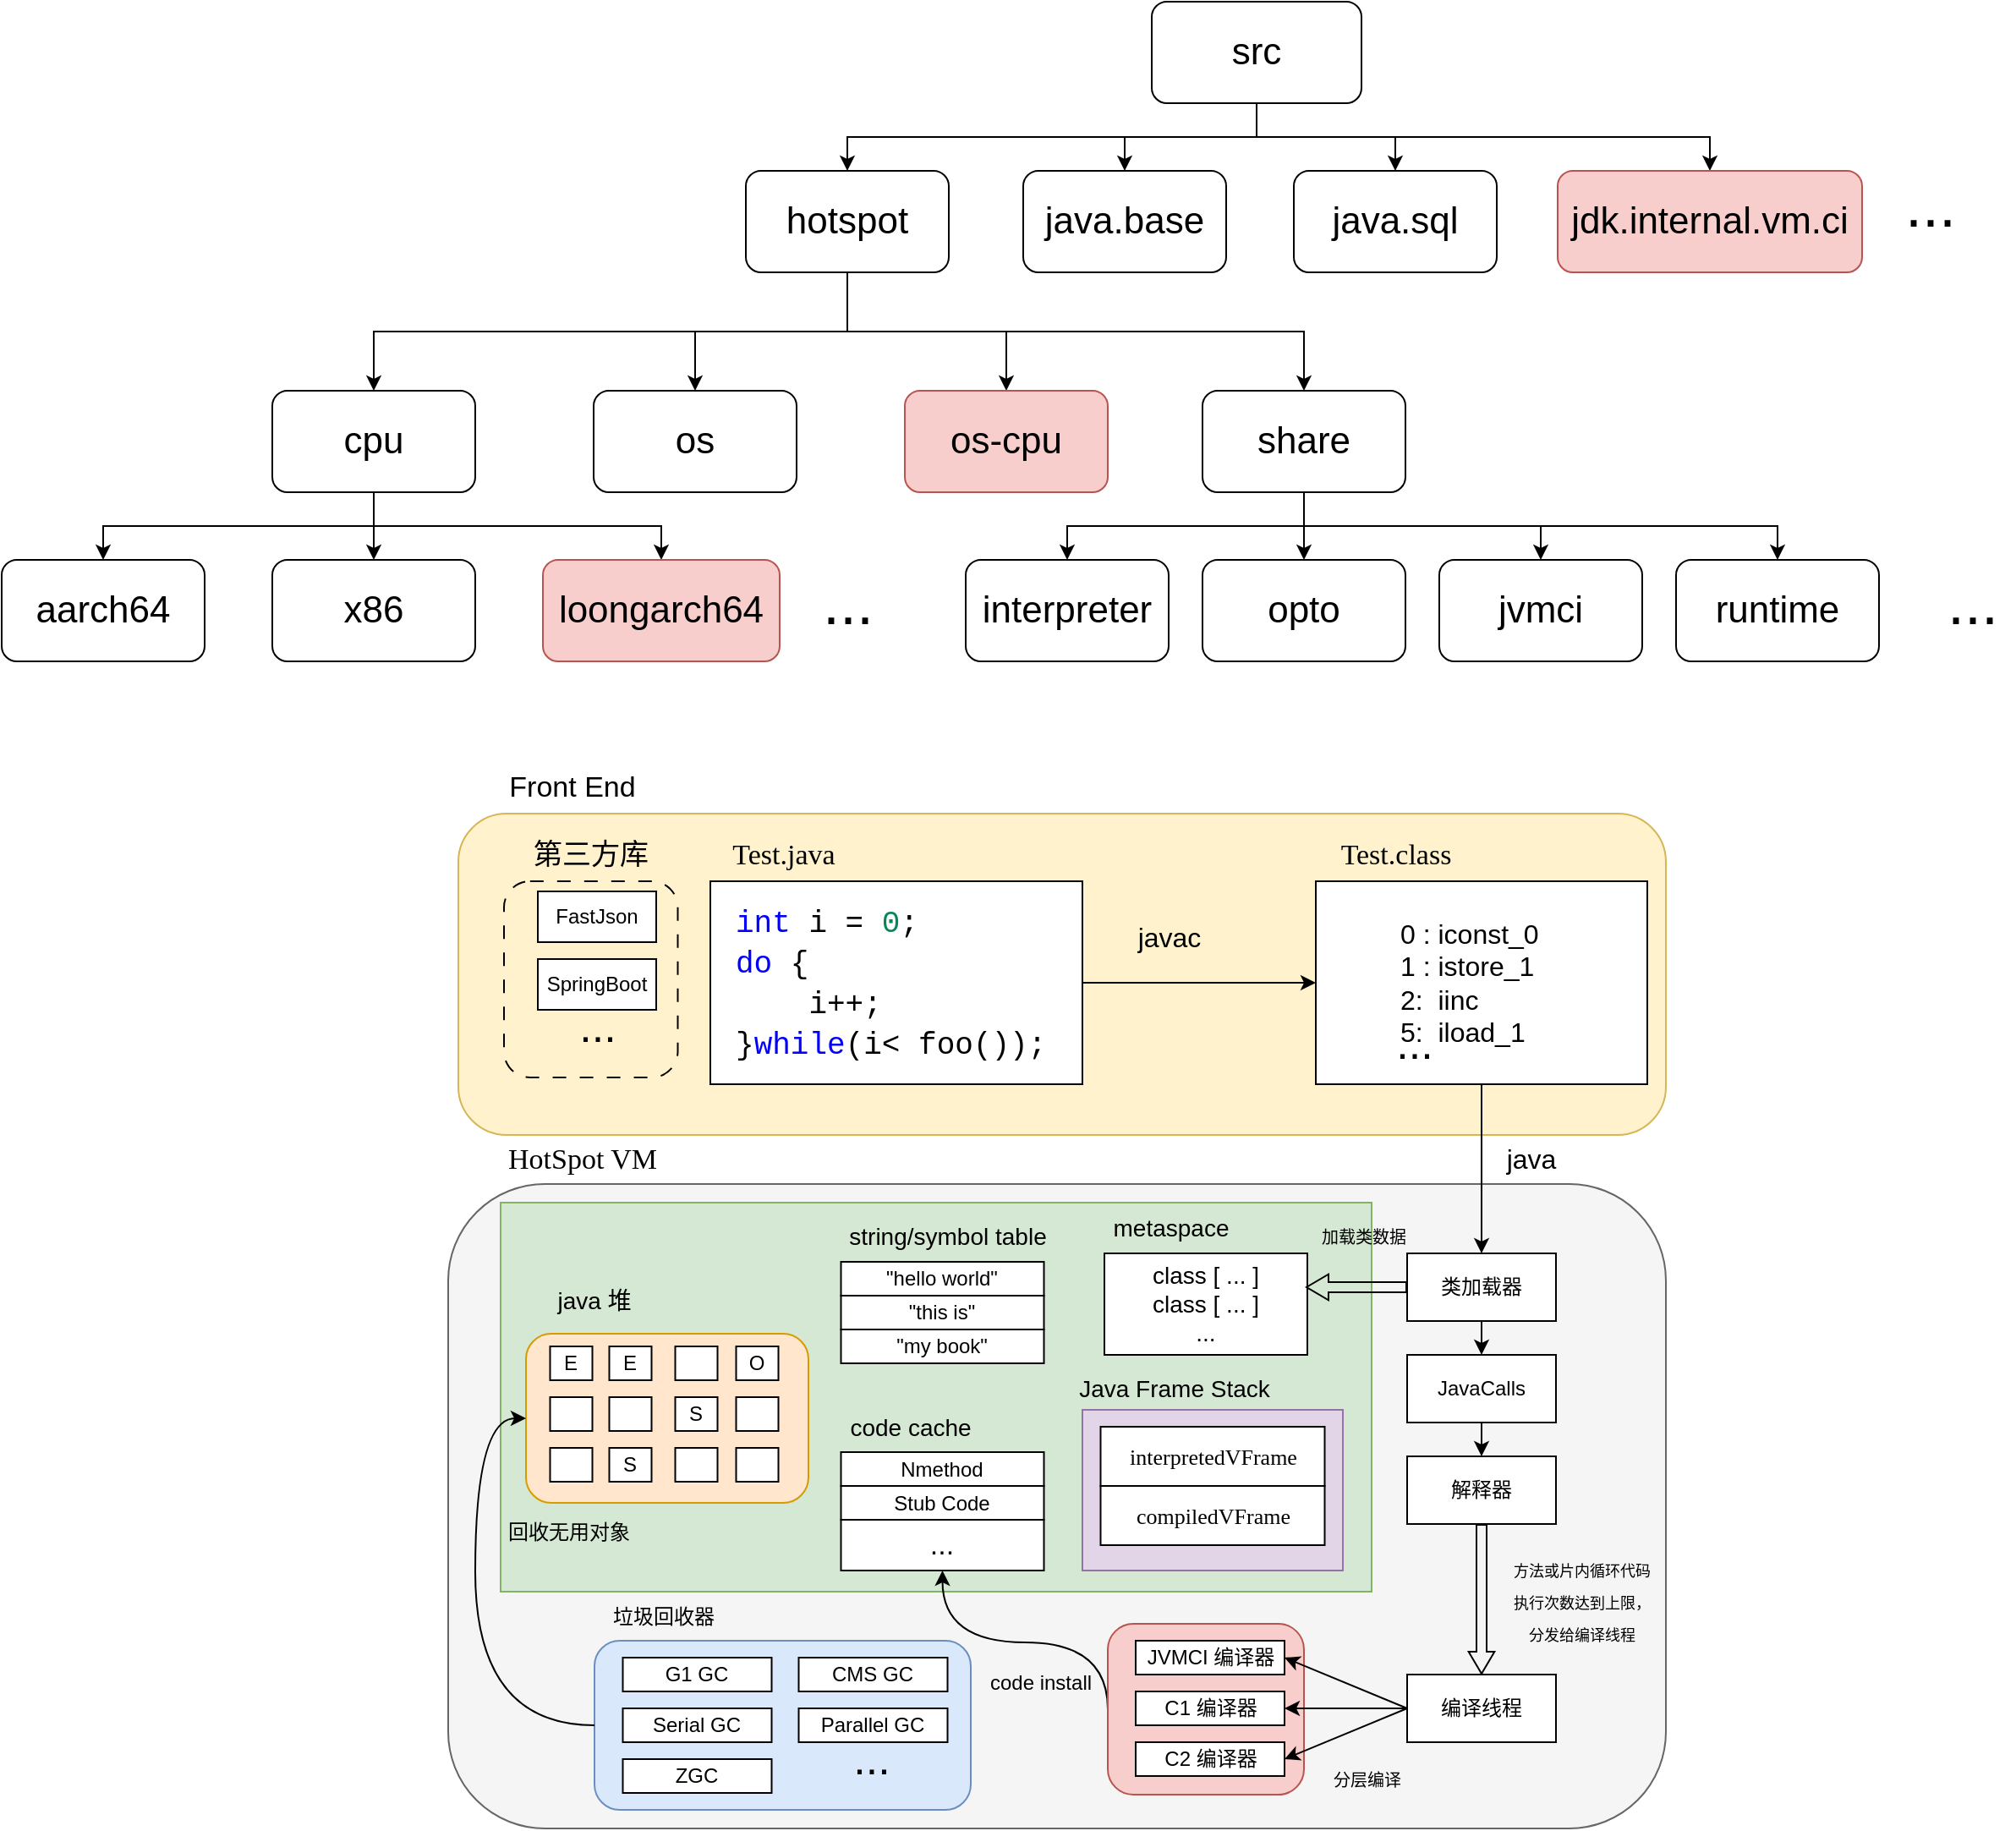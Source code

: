 <mxfile version="26.0.10">
  <diagram name="Page-1" id="syeT5-5dFwp5H6gLEFHU">
    <mxGraphModel dx="2253" dy="755" grid="1" gridSize="10" guides="1" tooltips="1" connect="1" arrows="1" fold="1" page="1" pageScale="1" pageWidth="827" pageHeight="1169" math="0" shadow="0">
      <root>
        <mxCell id="0" />
        <mxCell id="1" parent="0" />
        <mxCell id="dGU2JM1U2xvoP2tc2JVG-95" value="" style="rounded=1;whiteSpace=wrap;html=1;fillColor=#fff2cc;strokeColor=#d6b656;" vertex="1" parent="1">
          <mxGeometry x="60" y="580" width="714" height="190" as="geometry" />
        </mxCell>
        <mxCell id="dGU2JM1U2xvoP2tc2JVG-61" value="" style="rounded=1;whiteSpace=wrap;html=1;fillColor=#f5f5f5;fontColor=#333333;strokeColor=#666666;" vertex="1" parent="1">
          <mxGeometry x="54" y="799" width="720" height="381" as="geometry" />
        </mxCell>
        <mxCell id="dGU2JM1U2xvoP2tc2JVG-94" value="" style="rounded=0;whiteSpace=wrap;html=1;fillColor=#d5e8d4;strokeColor=#82b366;" vertex="1" parent="1">
          <mxGeometry x="85" y="810" width="515" height="230" as="geometry" />
        </mxCell>
        <mxCell id="dGU2JM1U2xvoP2tc2JVG-85" style="edgeStyle=orthogonalEdgeStyle;rounded=0;orthogonalLoop=1;jettySize=auto;html=1;exitX=0;exitY=0.5;exitDx=0;exitDy=0;entryX=0.5;entryY=1;entryDx=0;entryDy=0;curved=1;" edge="1" parent="1" source="dGU2JM1U2xvoP2tc2JVG-84" target="dGU2JM1U2xvoP2tc2JVG-47">
          <mxGeometry relative="1" as="geometry">
            <Array as="points">
              <mxPoint x="444" y="1070" />
              <mxPoint x="346" y="1070" />
            </Array>
          </mxGeometry>
        </mxCell>
        <mxCell id="dGU2JM1U2xvoP2tc2JVG-84" value="" style="rounded=1;whiteSpace=wrap;html=1;fillColor=#f8cecc;strokeColor=#b85450;" vertex="1" parent="1">
          <mxGeometry x="444" y="1059" width="116" height="101" as="geometry" />
        </mxCell>
        <mxCell id="dGU2JM1U2xvoP2tc2JVG-80" value="" style="rounded=1;whiteSpace=wrap;html=1;fillColor=#ffe6cc;strokeColor=#d79b00;" vertex="1" parent="1">
          <mxGeometry x="100" y="887.5" width="167" height="100" as="geometry" />
        </mxCell>
        <mxCell id="dGU2JM1U2xvoP2tc2JVG-77" value="" style="rounded=1;whiteSpace=wrap;html=1;fillColor=#dae8fc;strokeColor=#6c8ebf;" vertex="1" parent="1">
          <mxGeometry x="140.5" y="1069" width="222.5" height="100" as="geometry" />
        </mxCell>
        <mxCell id="dGU2JM1U2xvoP2tc2JVG-53" value="" style="rounded=0;whiteSpace=wrap;html=1;fillColor=#e1d5e7;strokeColor=#9673a6;" vertex="1" parent="1">
          <mxGeometry x="429" y="932.5" width="154" height="95" as="geometry" />
        </mxCell>
        <mxCell id="0ipLXNka5gpPY9lueDXf-29" style="edgeStyle=orthogonalEdgeStyle;rounded=0;orthogonalLoop=1;jettySize=auto;html=1;exitX=0.5;exitY=1;exitDx=0;exitDy=0;fontSize=22;" parent="1" source="0ipLXNka5gpPY9lueDXf-1" target="0ipLXNka5gpPY9lueDXf-3" edge="1">
          <mxGeometry relative="1" as="geometry" />
        </mxCell>
        <mxCell id="0ipLXNka5gpPY9lueDXf-30" style="edgeStyle=orthogonalEdgeStyle;rounded=0;orthogonalLoop=1;jettySize=auto;html=1;exitX=0.5;exitY=1;exitDx=0;exitDy=0;entryX=0.5;entryY=0;entryDx=0;entryDy=0;fontSize=22;" parent="1" source="0ipLXNka5gpPY9lueDXf-1" target="0ipLXNka5gpPY9lueDXf-5" edge="1">
          <mxGeometry relative="1" as="geometry" />
        </mxCell>
        <mxCell id="0ipLXNka5gpPY9lueDXf-31" style="edgeStyle=orthogonalEdgeStyle;rounded=0;orthogonalLoop=1;jettySize=auto;html=1;exitX=0.5;exitY=1;exitDx=0;exitDy=0;fontSize=22;" parent="1" source="0ipLXNka5gpPY9lueDXf-1" target="0ipLXNka5gpPY9lueDXf-4" edge="1">
          <mxGeometry relative="1" as="geometry" />
        </mxCell>
        <mxCell id="0ipLXNka5gpPY9lueDXf-32" style="edgeStyle=orthogonalEdgeStyle;rounded=0;orthogonalLoop=1;jettySize=auto;html=1;exitX=0.5;exitY=1;exitDx=0;exitDy=0;entryX=0.5;entryY=0;entryDx=0;entryDy=0;fontSize=22;" parent="1" source="0ipLXNka5gpPY9lueDXf-1" target="0ipLXNka5gpPY9lueDXf-2" edge="1">
          <mxGeometry relative="1" as="geometry" />
        </mxCell>
        <mxCell id="0ipLXNka5gpPY9lueDXf-1" value="&lt;font&gt;src&lt;/font&gt;" style="rounded=1;whiteSpace=wrap;html=1;fontSize=22;" parent="1" vertex="1">
          <mxGeometry x="470" y="100" width="124" height="60" as="geometry" />
        </mxCell>
        <mxCell id="0ipLXNka5gpPY9lueDXf-18" style="edgeStyle=orthogonalEdgeStyle;rounded=0;orthogonalLoop=1;jettySize=auto;html=1;exitX=0.5;exitY=1;exitDx=0;exitDy=0;fontSize=22;" parent="1" source="0ipLXNka5gpPY9lueDXf-2" target="0ipLXNka5gpPY9lueDXf-6" edge="1">
          <mxGeometry relative="1" as="geometry" />
        </mxCell>
        <mxCell id="0ipLXNka5gpPY9lueDXf-19" style="edgeStyle=orthogonalEdgeStyle;rounded=0;orthogonalLoop=1;jettySize=auto;html=1;exitX=0.5;exitY=1;exitDx=0;exitDy=0;entryX=0.5;entryY=0;entryDx=0;entryDy=0;fontSize=22;" parent="1" source="0ipLXNka5gpPY9lueDXf-2" target="0ipLXNka5gpPY9lueDXf-7" edge="1">
          <mxGeometry relative="1" as="geometry" />
        </mxCell>
        <mxCell id="0ipLXNka5gpPY9lueDXf-20" style="edgeStyle=orthogonalEdgeStyle;rounded=0;orthogonalLoop=1;jettySize=auto;html=1;exitX=0.5;exitY=1;exitDx=0;exitDy=0;fontSize=22;" parent="1" source="0ipLXNka5gpPY9lueDXf-2" target="0ipLXNka5gpPY9lueDXf-8" edge="1">
          <mxGeometry relative="1" as="geometry" />
        </mxCell>
        <mxCell id="0ipLXNka5gpPY9lueDXf-21" style="edgeStyle=orthogonalEdgeStyle;rounded=0;orthogonalLoop=1;jettySize=auto;html=1;exitX=0.5;exitY=1;exitDx=0;exitDy=0;fontSize=22;" parent="1" source="0ipLXNka5gpPY9lueDXf-2" target="0ipLXNka5gpPY9lueDXf-12" edge="1">
          <mxGeometry relative="1" as="geometry" />
        </mxCell>
        <mxCell id="0ipLXNka5gpPY9lueDXf-2" value="&lt;span&gt;hotspot&lt;/span&gt;" style="rounded=1;whiteSpace=wrap;html=1;fontSize=22;" parent="1" vertex="1">
          <mxGeometry x="230" y="200" width="120" height="60" as="geometry" />
        </mxCell>
        <mxCell id="0ipLXNka5gpPY9lueDXf-3" value="&lt;span&gt;java.base&lt;/span&gt;" style="rounded=1;whiteSpace=wrap;html=1;fontSize=22;" parent="1" vertex="1">
          <mxGeometry x="394" y="200" width="120" height="60" as="geometry" />
        </mxCell>
        <mxCell id="0ipLXNka5gpPY9lueDXf-4" value="&lt;span&gt;jdk.internal.vm.ci&lt;/span&gt;" style="rounded=1;whiteSpace=wrap;html=1;fillColor=#f8cecc;strokeColor=#b85450;fontSize=22;" parent="1" vertex="1">
          <mxGeometry x="710" y="200" width="180" height="60" as="geometry" />
        </mxCell>
        <mxCell id="0ipLXNka5gpPY9lueDXf-5" value="&lt;span&gt;java.sql&lt;/span&gt;" style="rounded=1;whiteSpace=wrap;html=1;fontSize=22;" parent="1" vertex="1">
          <mxGeometry x="554" y="200" width="120" height="60" as="geometry" />
        </mxCell>
        <mxCell id="0ipLXNka5gpPY9lueDXf-22" style="edgeStyle=orthogonalEdgeStyle;rounded=0;orthogonalLoop=1;jettySize=auto;html=1;exitX=0.5;exitY=1;exitDx=0;exitDy=0;entryX=0.5;entryY=0;entryDx=0;entryDy=0;fontSize=22;" parent="1" source="0ipLXNka5gpPY9lueDXf-6" target="0ipLXNka5gpPY9lueDXf-9" edge="1">
          <mxGeometry relative="1" as="geometry" />
        </mxCell>
        <mxCell id="0ipLXNka5gpPY9lueDXf-23" style="edgeStyle=orthogonalEdgeStyle;rounded=0;orthogonalLoop=1;jettySize=auto;html=1;exitX=0.5;exitY=1;exitDx=0;exitDy=0;entryX=0.5;entryY=0;entryDx=0;entryDy=0;fontSize=22;" parent="1" source="0ipLXNka5gpPY9lueDXf-6" target="0ipLXNka5gpPY9lueDXf-10" edge="1">
          <mxGeometry relative="1" as="geometry" />
        </mxCell>
        <mxCell id="0ipLXNka5gpPY9lueDXf-24" style="edgeStyle=orthogonalEdgeStyle;rounded=0;orthogonalLoop=1;jettySize=auto;html=1;exitX=0.5;exitY=1;exitDx=0;exitDy=0;fontSize=22;" parent="1" source="0ipLXNka5gpPY9lueDXf-6" target="0ipLXNka5gpPY9lueDXf-11" edge="1">
          <mxGeometry relative="1" as="geometry" />
        </mxCell>
        <mxCell id="0ipLXNka5gpPY9lueDXf-6" value="&lt;span&gt;cpu&lt;/span&gt;" style="rounded=1;whiteSpace=wrap;html=1;fontSize=22;" parent="1" vertex="1">
          <mxGeometry x="-50" y="330" width="120" height="60" as="geometry" />
        </mxCell>
        <mxCell id="0ipLXNka5gpPY9lueDXf-7" value="&lt;span&gt;os&lt;/span&gt;" style="rounded=1;whiteSpace=wrap;html=1;fontSize=22;" parent="1" vertex="1">
          <mxGeometry x="140" y="330" width="120" height="60" as="geometry" />
        </mxCell>
        <mxCell id="0ipLXNka5gpPY9lueDXf-8" value="&lt;span&gt;os-cpu&lt;/span&gt;" style="rounded=1;whiteSpace=wrap;html=1;fillColor=#f8cecc;strokeColor=#b85450;fontSize=22;" parent="1" vertex="1">
          <mxGeometry x="324" y="330" width="120" height="60" as="geometry" />
        </mxCell>
        <mxCell id="0ipLXNka5gpPY9lueDXf-9" value="&lt;span&gt;aarch64&lt;/span&gt;" style="rounded=1;whiteSpace=wrap;html=1;fontSize=22;" parent="1" vertex="1">
          <mxGeometry x="-210" y="430" width="120" height="60" as="geometry" />
        </mxCell>
        <mxCell id="0ipLXNka5gpPY9lueDXf-10" value="&lt;span&gt;x86&lt;/span&gt;" style="rounded=1;whiteSpace=wrap;html=1;fontSize=22;" parent="1" vertex="1">
          <mxGeometry x="-50" y="430" width="120" height="60" as="geometry" />
        </mxCell>
        <mxCell id="0ipLXNka5gpPY9lueDXf-11" value="&lt;span&gt;loongarch64&lt;/span&gt;" style="rounded=1;whiteSpace=wrap;html=1;fillColor=#f8cecc;strokeColor=#b85450;fontSize=22;" parent="1" vertex="1">
          <mxGeometry x="110" y="430" width="140" height="60" as="geometry" />
        </mxCell>
        <mxCell id="0ipLXNka5gpPY9lueDXf-25" style="edgeStyle=orthogonalEdgeStyle;rounded=0;orthogonalLoop=1;jettySize=auto;html=1;exitX=0.5;exitY=1;exitDx=0;exitDy=0;entryX=0.5;entryY=0;entryDx=0;entryDy=0;fontSize=22;" parent="1" source="0ipLXNka5gpPY9lueDXf-12" target="0ipLXNka5gpPY9lueDXf-13" edge="1">
          <mxGeometry relative="1" as="geometry" />
        </mxCell>
        <mxCell id="0ipLXNka5gpPY9lueDXf-26" style="edgeStyle=orthogonalEdgeStyle;rounded=0;orthogonalLoop=1;jettySize=auto;html=1;exitX=0.5;exitY=1;exitDx=0;exitDy=0;entryX=0.5;entryY=0;entryDx=0;entryDy=0;fontSize=22;" parent="1" source="0ipLXNka5gpPY9lueDXf-12" target="0ipLXNka5gpPY9lueDXf-14" edge="1">
          <mxGeometry relative="1" as="geometry" />
        </mxCell>
        <mxCell id="0ipLXNka5gpPY9lueDXf-27" style="edgeStyle=orthogonalEdgeStyle;rounded=0;orthogonalLoop=1;jettySize=auto;html=1;exitX=0.5;exitY=1;exitDx=0;exitDy=0;entryX=0.5;entryY=0;entryDx=0;entryDy=0;fontSize=22;" parent="1" source="0ipLXNka5gpPY9lueDXf-12" target="0ipLXNka5gpPY9lueDXf-15" edge="1">
          <mxGeometry relative="1" as="geometry" />
        </mxCell>
        <mxCell id="0ipLXNka5gpPY9lueDXf-28" style="edgeStyle=orthogonalEdgeStyle;rounded=0;orthogonalLoop=1;jettySize=auto;html=1;exitX=0.5;exitY=1;exitDx=0;exitDy=0;entryX=0.5;entryY=0;entryDx=0;entryDy=0;fontSize=22;" parent="1" source="0ipLXNka5gpPY9lueDXf-12" target="0ipLXNka5gpPY9lueDXf-16" edge="1">
          <mxGeometry relative="1" as="geometry" />
        </mxCell>
        <mxCell id="0ipLXNka5gpPY9lueDXf-12" value="&lt;span&gt;share&lt;/span&gt;" style="rounded=1;whiteSpace=wrap;html=1;fontSize=22;" parent="1" vertex="1">
          <mxGeometry x="500" y="330" width="120" height="60" as="geometry" />
        </mxCell>
        <mxCell id="0ipLXNka5gpPY9lueDXf-13" value="&lt;span&gt;interpreter&lt;/span&gt;" style="rounded=1;whiteSpace=wrap;html=1;fontSize=22;" parent="1" vertex="1">
          <mxGeometry x="360" y="430" width="120" height="60" as="geometry" />
        </mxCell>
        <mxCell id="0ipLXNka5gpPY9lueDXf-14" value="&lt;span&gt;opto&lt;/span&gt;" style="rounded=1;whiteSpace=wrap;html=1;fontSize=22;" parent="1" vertex="1">
          <mxGeometry x="500" y="430" width="120" height="60" as="geometry" />
        </mxCell>
        <mxCell id="0ipLXNka5gpPY9lueDXf-15" value="&lt;span&gt;jvmci&lt;/span&gt;" style="rounded=1;whiteSpace=wrap;html=1;fontSize=22;" parent="1" vertex="1">
          <mxGeometry x="640" y="430" width="120" height="60" as="geometry" />
        </mxCell>
        <mxCell id="0ipLXNka5gpPY9lueDXf-16" value="&lt;span&gt;runtime&lt;/span&gt;" style="rounded=1;whiteSpace=wrap;html=1;fontSize=22;" parent="1" vertex="1">
          <mxGeometry x="780" y="430" width="120" height="60" as="geometry" />
        </mxCell>
        <mxCell id="0ipLXNka5gpPY9lueDXf-33" value="&lt;font&gt;...&lt;/font&gt;" style="text;html=1;align=center;verticalAlign=middle;resizable=0;points=[];autosize=1;strokeColor=none;fillColor=none;fontSize=36;" parent="1" vertex="1">
          <mxGeometry x="265" y="425" width="50" height="60" as="geometry" />
        </mxCell>
        <mxCell id="0ipLXNka5gpPY9lueDXf-34" value="&lt;font&gt;...&lt;/font&gt;" style="text;html=1;align=center;verticalAlign=middle;resizable=0;points=[];autosize=1;strokeColor=none;fillColor=none;fontSize=36;" parent="1" vertex="1">
          <mxGeometry x="930" y="425" width="50" height="60" as="geometry" />
        </mxCell>
        <mxCell id="0ipLXNka5gpPY9lueDXf-35" value="&lt;font&gt;...&lt;/font&gt;" style="text;html=1;align=center;verticalAlign=middle;resizable=0;points=[];autosize=1;strokeColor=none;fillColor=none;fontSize=36;" parent="1" vertex="1">
          <mxGeometry x="905" y="190" width="50" height="60" as="geometry" />
        </mxCell>
        <mxCell id="dGU2JM1U2xvoP2tc2JVG-10" style="edgeStyle=orthogonalEdgeStyle;rounded=0;orthogonalLoop=1;jettySize=auto;html=1;exitX=1;exitY=0.5;exitDx=0;exitDy=0;entryX=0;entryY=0.5;entryDx=0;entryDy=0;" edge="1" parent="1" source="dGU2JM1U2xvoP2tc2JVG-1" target="dGU2JM1U2xvoP2tc2JVG-7">
          <mxGeometry relative="1" as="geometry" />
        </mxCell>
        <mxCell id="dGU2JM1U2xvoP2tc2JVG-1" value="&lt;div style=&quot;background-color: rgb(255, 255, 255); font-family: Consolas, &amp;quot;Courier New&amp;quot;, monospace; font-size: 18px; line-height: 24px; white-space: pre;&quot;&gt;&lt;div&gt;&lt;span style=&quot;color: #0000ff;&quot;&gt;int&lt;/span&gt; i = &lt;span style=&quot;color: #098658;&quot;&gt;0&lt;/span&gt;;&lt;/div&gt;&lt;div&gt;&lt;span style=&quot;color: #0000ff;&quot;&gt;do&lt;/span&gt; {&lt;/div&gt;&lt;div&gt;&amp;nbsp; &amp;nbsp; i++;&lt;/div&gt;&lt;div&gt;}&lt;span style=&quot;color: #0000ff;&quot;&gt;while&lt;/span&gt;(i&amp;lt; foo());&lt;/div&gt;&lt;/div&gt;" style="rounded=0;whiteSpace=wrap;html=1;align=left;spacing=15;" vertex="1" parent="1">
          <mxGeometry x="209" y="620" width="220" height="120" as="geometry" />
        </mxCell>
        <mxCell id="dGU2JM1U2xvoP2tc2JVG-2" value="Test.java" style="text;html=1;align=center;verticalAlign=middle;resizable=0;points=[];autosize=1;strokeColor=none;fillColor=none;fontFamily=Verdana;fontSize=17;" vertex="1" parent="1">
          <mxGeometry x="201.75" y="590" width="100" height="30" as="geometry" />
        </mxCell>
        <mxCell id="dGU2JM1U2xvoP2tc2JVG-3" value="FastJson" style="whiteSpace=wrap;html=1;" vertex="1" parent="1">
          <mxGeometry x="107" y="626" width="70" height="30" as="geometry" />
        </mxCell>
        <mxCell id="dGU2JM1U2xvoP2tc2JVG-4" value="SpringBoot" style="whiteSpace=wrap;html=1;" vertex="1" parent="1">
          <mxGeometry x="107" y="666" width="70" height="30" as="geometry" />
        </mxCell>
        <mxCell id="dGU2JM1U2xvoP2tc2JVG-5" value="&lt;font&gt;...&lt;/font&gt;" style="text;html=1;align=center;verticalAlign=middle;resizable=0;points=[];autosize=1;strokeColor=none;fillColor=none;fontSize=26;" vertex="1" parent="1">
          <mxGeometry x="117" y="686" width="50" height="40" as="geometry" />
        </mxCell>
        <mxCell id="dGU2JM1U2xvoP2tc2JVG-57" style="edgeStyle=orthogonalEdgeStyle;rounded=0;orthogonalLoop=1;jettySize=auto;html=1;exitX=0.5;exitY=1;exitDx=0;exitDy=0;entryX=0.5;entryY=0;entryDx=0;entryDy=0;" edge="1" parent="1" source="dGU2JM1U2xvoP2tc2JVG-7" target="dGU2JM1U2xvoP2tc2JVG-12">
          <mxGeometry relative="1" as="geometry" />
        </mxCell>
        <mxCell id="dGU2JM1U2xvoP2tc2JVG-7" value="&lt;font style=&quot;font-size: 16px;&quot;&gt;0 : iconst_0&lt;/font&gt;&lt;div&gt;&lt;font style=&quot;font-size: 16px;&quot;&gt;1 : istore_1&lt;/font&gt;&lt;/div&gt;&lt;div&gt;&lt;font style=&quot;font-size: 16px;&quot;&gt;2:&amp;nbsp; iinc&lt;/font&gt;&lt;/div&gt;&lt;div&gt;&lt;font style=&quot;font-size: 16px;&quot;&gt;5:&amp;nbsp; iload_1&lt;/font&gt;&lt;/div&gt;" style="rounded=0;whiteSpace=wrap;html=1;align=left;spacingTop=0;spacing=5;spacingLeft=45;" vertex="1" parent="1">
          <mxGeometry x="567" y="620" width="196" height="120" as="geometry" />
        </mxCell>
        <mxCell id="dGU2JM1U2xvoP2tc2JVG-8" value="Test.class" style="text;html=1;align=center;verticalAlign=middle;resizable=0;points=[];autosize=1;strokeColor=none;fillColor=none;fontFamily=Verdana;fontSize=17;" vertex="1" parent="1">
          <mxGeometry x="559" y="590" width="110" height="30" as="geometry" />
        </mxCell>
        <mxCell id="dGU2JM1U2xvoP2tc2JVG-9" value="&lt;font&gt;...&lt;/font&gt;" style="text;html=1;align=center;verticalAlign=middle;resizable=0;points=[];autosize=1;strokeColor=none;fillColor=none;fontSize=26;" vertex="1" parent="1">
          <mxGeometry x="600" y="696" width="50" height="40" as="geometry" />
        </mxCell>
        <mxCell id="dGU2JM1U2xvoP2tc2JVG-11" value="javac" style="text;html=1;align=center;verticalAlign=middle;resizable=0;points=[];autosize=1;strokeColor=none;fillColor=none;fontSize=16;" vertex="1" parent="1">
          <mxGeometry x="449.5" y="638" width="60" height="30" as="geometry" />
        </mxCell>
        <mxCell id="dGU2JM1U2xvoP2tc2JVG-59" style="edgeStyle=orthogonalEdgeStyle;rounded=0;orthogonalLoop=1;jettySize=auto;html=1;exitX=0.5;exitY=1;exitDx=0;exitDy=0;entryX=0.5;entryY=0;entryDx=0;entryDy=0;" edge="1" parent="1" source="dGU2JM1U2xvoP2tc2JVG-12" target="dGU2JM1U2xvoP2tc2JVG-13">
          <mxGeometry relative="1" as="geometry" />
        </mxCell>
        <mxCell id="dGU2JM1U2xvoP2tc2JVG-12" value="类加载器" style="rounded=0;whiteSpace=wrap;html=1;" vertex="1" parent="1">
          <mxGeometry x="621" y="840" width="88" height="40" as="geometry" />
        </mxCell>
        <mxCell id="dGU2JM1U2xvoP2tc2JVG-63" style="edgeStyle=orthogonalEdgeStyle;rounded=0;orthogonalLoop=1;jettySize=auto;html=1;exitX=0.5;exitY=1;exitDx=0;exitDy=0;entryX=0.5;entryY=0;entryDx=0;entryDy=0;" edge="1" parent="1" source="dGU2JM1U2xvoP2tc2JVG-13" target="dGU2JM1U2xvoP2tc2JVG-14">
          <mxGeometry relative="1" as="geometry" />
        </mxCell>
        <mxCell id="dGU2JM1U2xvoP2tc2JVG-13" value="JavaCalls" style="rounded=0;whiteSpace=wrap;html=1;" vertex="1" parent="1">
          <mxGeometry x="621" y="900" width="88" height="40" as="geometry" />
        </mxCell>
        <mxCell id="dGU2JM1U2xvoP2tc2JVG-14" value="解释器" style="rounded=0;whiteSpace=wrap;html=1;" vertex="1" parent="1">
          <mxGeometry x="621" y="960" width="88" height="40" as="geometry" />
        </mxCell>
        <mxCell id="dGU2JM1U2xvoP2tc2JVG-70" style="rounded=0;orthogonalLoop=1;jettySize=auto;html=1;exitX=0;exitY=0.5;exitDx=0;exitDy=0;entryX=1;entryY=0.5;entryDx=0;entryDy=0;" edge="1" parent="1" source="dGU2JM1U2xvoP2tc2JVG-15" target="dGU2JM1U2xvoP2tc2JVG-16">
          <mxGeometry relative="1" as="geometry" />
        </mxCell>
        <mxCell id="dGU2JM1U2xvoP2tc2JVG-71" style="edgeStyle=orthogonalEdgeStyle;rounded=0;orthogonalLoop=1;jettySize=auto;html=1;exitX=0;exitY=0.5;exitDx=0;exitDy=0;entryX=1;entryY=0.5;entryDx=0;entryDy=0;" edge="1" parent="1" source="dGU2JM1U2xvoP2tc2JVG-15" target="dGU2JM1U2xvoP2tc2JVG-17">
          <mxGeometry relative="1" as="geometry" />
        </mxCell>
        <mxCell id="dGU2JM1U2xvoP2tc2JVG-72" style="rounded=0;orthogonalLoop=1;jettySize=auto;html=1;exitX=0;exitY=0.5;exitDx=0;exitDy=0;entryX=1;entryY=0.5;entryDx=0;entryDy=0;" edge="1" parent="1" source="dGU2JM1U2xvoP2tc2JVG-15" target="dGU2JM1U2xvoP2tc2JVG-18">
          <mxGeometry relative="1" as="geometry" />
        </mxCell>
        <mxCell id="dGU2JM1U2xvoP2tc2JVG-15" value="编译线程" style="rounded=0;whiteSpace=wrap;html=1;" vertex="1" parent="1">
          <mxGeometry x="621" y="1089" width="88" height="40" as="geometry" />
        </mxCell>
        <mxCell id="dGU2JM1U2xvoP2tc2JVG-16" value="JVMCI 编译器" style="rounded=0;whiteSpace=wrap;html=1;" vertex="1" parent="1">
          <mxGeometry x="460.5" y="1069" width="88" height="20" as="geometry" />
        </mxCell>
        <mxCell id="dGU2JM1U2xvoP2tc2JVG-17" value="C1 编译器" style="rounded=0;whiteSpace=wrap;html=1;" vertex="1" parent="1">
          <mxGeometry x="460.5" y="1099" width="88" height="20" as="geometry" />
        </mxCell>
        <mxCell id="dGU2JM1U2xvoP2tc2JVG-18" value="C2 编译器" style="rounded=0;whiteSpace=wrap;html=1;" vertex="1" parent="1">
          <mxGeometry x="460.5" y="1129" width="88" height="20" as="geometry" />
        </mxCell>
        <mxCell id="dGU2JM1U2xvoP2tc2JVG-19" value="G1 GC" style="rounded=0;whiteSpace=wrap;html=1;" vertex="1" parent="1">
          <mxGeometry x="157.25" y="1079" width="88" height="20" as="geometry" />
        </mxCell>
        <mxCell id="dGU2JM1U2xvoP2tc2JVG-20" value="Serial GC" style="rounded=0;whiteSpace=wrap;html=1;" vertex="1" parent="1">
          <mxGeometry x="157.25" y="1109" width="88" height="20" as="geometry" />
        </mxCell>
        <mxCell id="dGU2JM1U2xvoP2tc2JVG-21" value="ZGC" style="rounded=0;whiteSpace=wrap;html=1;" vertex="1" parent="1">
          <mxGeometry x="157.25" y="1139" width="88" height="20" as="geometry" />
        </mxCell>
        <mxCell id="dGU2JM1U2xvoP2tc2JVG-22" value="CMS GC" style="rounded=0;whiteSpace=wrap;html=1;" vertex="1" parent="1">
          <mxGeometry x="261.25" y="1079" width="88" height="20" as="geometry" />
        </mxCell>
        <mxCell id="dGU2JM1U2xvoP2tc2JVG-23" value="&lt;font&gt;...&lt;/font&gt;" style="text;html=1;align=center;verticalAlign=middle;resizable=0;points=[];autosize=1;strokeColor=none;fillColor=none;fontSize=26;" vertex="1" parent="1">
          <mxGeometry x="279.25" y="1119" width="50" height="40" as="geometry" />
        </mxCell>
        <mxCell id="dGU2JM1U2xvoP2tc2JVG-24" value="Parallel GC" style="rounded=0;whiteSpace=wrap;html=1;" vertex="1" parent="1">
          <mxGeometry x="261.25" y="1109" width="88" height="20" as="geometry" />
        </mxCell>
        <mxCell id="dGU2JM1U2xvoP2tc2JVG-25" value="&lt;font style=&quot;font-size: 14px;&quot;&gt;class [ ... ]&lt;/font&gt;&lt;div&gt;&lt;font style=&quot;font-size: 14px;&quot;&gt;class [ ... ]&lt;/font&gt;&lt;/div&gt;&lt;div&gt;&lt;font style=&quot;font-size: 14px;&quot;&gt;...&lt;/font&gt;&lt;/div&gt;" style="rounded=0;whiteSpace=wrap;html=1;" vertex="1" parent="1">
          <mxGeometry x="442" y="840" width="120" height="60" as="geometry" />
        </mxCell>
        <mxCell id="dGU2JM1U2xvoP2tc2JVG-26" value="E" style="rounded=0;whiteSpace=wrap;html=1;" vertex="1" parent="1">
          <mxGeometry x="114.25" y="895" width="25" height="20" as="geometry" />
        </mxCell>
        <mxCell id="dGU2JM1U2xvoP2tc2JVG-27" value="E" style="rounded=0;whiteSpace=wrap;html=1;" vertex="1" parent="1">
          <mxGeometry x="149.25" y="895" width="25" height="20" as="geometry" />
        </mxCell>
        <mxCell id="dGU2JM1U2xvoP2tc2JVG-28" value="" style="rounded=0;whiteSpace=wrap;html=1;" vertex="1" parent="1">
          <mxGeometry x="188.25" y="895" width="25" height="20" as="geometry" />
        </mxCell>
        <mxCell id="dGU2JM1U2xvoP2tc2JVG-29" value="O" style="rounded=0;whiteSpace=wrap;html=1;" vertex="1" parent="1">
          <mxGeometry x="224.25" y="895" width="25" height="20" as="geometry" />
        </mxCell>
        <mxCell id="dGU2JM1U2xvoP2tc2JVG-30" value="" style="rounded=0;whiteSpace=wrap;html=1;" vertex="1" parent="1">
          <mxGeometry x="114.25" y="925" width="25" height="20" as="geometry" />
        </mxCell>
        <mxCell id="dGU2JM1U2xvoP2tc2JVG-31" value="" style="rounded=0;whiteSpace=wrap;html=1;" vertex="1" parent="1">
          <mxGeometry x="149.25" y="925" width="25" height="20" as="geometry" />
        </mxCell>
        <mxCell id="dGU2JM1U2xvoP2tc2JVG-32" value="S" style="rounded=0;whiteSpace=wrap;html=1;" vertex="1" parent="1">
          <mxGeometry x="188.25" y="925" width="25" height="20" as="geometry" />
        </mxCell>
        <mxCell id="dGU2JM1U2xvoP2tc2JVG-33" value="" style="rounded=0;whiteSpace=wrap;html=1;" vertex="1" parent="1">
          <mxGeometry x="224.25" y="925" width="25" height="20" as="geometry" />
        </mxCell>
        <mxCell id="dGU2JM1U2xvoP2tc2JVG-35" value="" style="rounded=0;whiteSpace=wrap;html=1;" vertex="1" parent="1">
          <mxGeometry x="114.25" y="955" width="25" height="20" as="geometry" />
        </mxCell>
        <mxCell id="dGU2JM1U2xvoP2tc2JVG-36" value="S" style="rounded=0;whiteSpace=wrap;html=1;" vertex="1" parent="1">
          <mxGeometry x="149.25" y="955" width="25" height="20" as="geometry" />
        </mxCell>
        <mxCell id="dGU2JM1U2xvoP2tc2JVG-37" value="" style="rounded=0;whiteSpace=wrap;html=1;" vertex="1" parent="1">
          <mxGeometry x="188.25" y="955" width="25" height="20" as="geometry" />
        </mxCell>
        <mxCell id="dGU2JM1U2xvoP2tc2JVG-38" value="" style="rounded=0;whiteSpace=wrap;html=1;" vertex="1" parent="1">
          <mxGeometry x="224.25" y="955" width="25" height="20" as="geometry" />
        </mxCell>
        <mxCell id="dGU2JM1U2xvoP2tc2JVG-39" value="&quot;hello world&quot;" style="rounded=0;whiteSpace=wrap;html=1;" vertex="1" parent="1">
          <mxGeometry x="286.25" y="845" width="120" height="20" as="geometry" />
        </mxCell>
        <mxCell id="dGU2JM1U2xvoP2tc2JVG-40" value="&quot;this is&quot;" style="rounded=0;whiteSpace=wrap;html=1;" vertex="1" parent="1">
          <mxGeometry x="286.25" y="865" width="120" height="20" as="geometry" />
        </mxCell>
        <mxCell id="dGU2JM1U2xvoP2tc2JVG-41" value="&quot;my book&quot;" style="rounded=0;whiteSpace=wrap;html=1;" vertex="1" parent="1">
          <mxGeometry x="286.25" y="885" width="120" height="20" as="geometry" />
        </mxCell>
        <mxCell id="dGU2JM1U2xvoP2tc2JVG-42" value="&lt;font style=&quot;font-size: 14px;&quot;&gt;string/symbol table&lt;/font&gt;" style="text;html=1;align=center;verticalAlign=middle;resizable=0;points=[];autosize=1;strokeColor=none;fillColor=none;" vertex="1" parent="1">
          <mxGeometry x="279.25" y="815" width="140" height="30" as="geometry" />
        </mxCell>
        <mxCell id="dGU2JM1U2xvoP2tc2JVG-43" value="&lt;font style=&quot;font-size: 14px;&quot;&gt;metaspace&lt;/font&gt;" style="text;html=1;align=center;verticalAlign=middle;resizable=0;points=[];autosize=1;strokeColor=none;fillColor=none;" vertex="1" parent="1">
          <mxGeometry x="436" y="810" width="90" height="30" as="geometry" />
        </mxCell>
        <mxCell id="dGU2JM1U2xvoP2tc2JVG-44" value="&lt;font style=&quot;font-size: 14px;&quot;&gt;java 堆&lt;/font&gt;" style="text;html=1;align=center;verticalAlign=middle;resizable=0;points=[];autosize=1;strokeColor=none;fillColor=none;" vertex="1" parent="1">
          <mxGeometry x="105" y="852.5" width="70" height="30" as="geometry" />
        </mxCell>
        <mxCell id="dGU2JM1U2xvoP2tc2JVG-45" value="Nmethod" style="rounded=0;whiteSpace=wrap;html=1;" vertex="1" parent="1">
          <mxGeometry x="286.25" y="957.5" width="120" height="20" as="geometry" />
        </mxCell>
        <mxCell id="dGU2JM1U2xvoP2tc2JVG-46" value="Stub Code" style="rounded=0;whiteSpace=wrap;html=1;" vertex="1" parent="1">
          <mxGeometry x="286.25" y="977.5" width="120" height="20" as="geometry" />
        </mxCell>
        <mxCell id="dGU2JM1U2xvoP2tc2JVG-47" value="&lt;font style=&quot;font-size: 17px;&quot;&gt;...&lt;/font&gt;" style="rounded=0;whiteSpace=wrap;html=1;" vertex="1" parent="1">
          <mxGeometry x="286.25" y="997.5" width="120" height="30" as="geometry" />
        </mxCell>
        <mxCell id="dGU2JM1U2xvoP2tc2JVG-49" value="&lt;font style=&quot;font-size: 14px;&quot;&gt;code cache&lt;/font&gt;" style="text;html=1;align=center;verticalAlign=middle;resizable=0;points=[];autosize=1;strokeColor=none;fillColor=none;" vertex="1" parent="1">
          <mxGeometry x="276.75" y="927.5" width="100" height="30" as="geometry" />
        </mxCell>
        <mxCell id="dGU2JM1U2xvoP2tc2JVG-50" value="&lt;div&gt;&lt;span style=&quot;font-family: 微软雅黑;&quot;&gt;&lt;font style=&quot;font-size: 13px;&quot;&gt;interpretedVFrame&lt;/font&gt;&lt;/span&gt;&lt;/div&gt;" style="rounded=0;whiteSpace=wrap;html=1;" vertex="1" parent="1">
          <mxGeometry x="439.75" y="942.5" width="132.5" height="35" as="geometry" />
        </mxCell>
        <mxCell id="dGU2JM1U2xvoP2tc2JVG-52" value="&lt;div&gt;&lt;span style=&quot;font-family: 微软雅黑;&quot;&gt;&lt;font style=&quot;font-size: 13px;&quot;&gt;compiledVFrame&lt;/font&gt;&lt;/span&gt;&lt;/div&gt;" style="rounded=0;whiteSpace=wrap;html=1;" vertex="1" parent="1">
          <mxGeometry x="439.75" y="977.5" width="132.5" height="35" as="geometry" />
        </mxCell>
        <mxCell id="dGU2JM1U2xvoP2tc2JVG-55" value="&lt;font style=&quot;font-size: 14px;&quot;&gt;Java Frame Stack&lt;/font&gt;" style="text;html=1;align=center;verticalAlign=middle;resizable=0;points=[];autosize=1;strokeColor=none;fillColor=none;" vertex="1" parent="1">
          <mxGeometry x="412.5" y="905" width="140" height="30" as="geometry" />
        </mxCell>
        <mxCell id="dGU2JM1U2xvoP2tc2JVG-60" value="java" style="text;html=1;align=center;verticalAlign=middle;resizable=0;points=[];autosize=1;strokeColor=none;fillColor=none;fontSize=16;" vertex="1" parent="1">
          <mxGeometry x="669" y="769" width="50" height="30" as="geometry" />
        </mxCell>
        <mxCell id="dGU2JM1U2xvoP2tc2JVG-62" value="HotSpot VM" style="text;html=1;align=center;verticalAlign=middle;resizable=0;points=[];autosize=1;strokeColor=none;fillColor=none;fontFamily=Verdana;fontSize=17;" vertex="1" parent="1">
          <mxGeometry x="72.75" y="770" width="120" height="30" as="geometry" />
        </mxCell>
        <mxCell id="dGU2JM1U2xvoP2tc2JVG-67" value="&lt;font style=&quot;font-size: 9px;&quot;&gt;方法或片内循环代码&lt;/font&gt;&lt;div&gt;&lt;font style=&quot;font-size: 9px;&quot;&gt;执行次数&lt;/font&gt;&lt;span style=&quot;font-size: 9px; background-color: transparent; color: light-dark(rgb(0, 0, 0), rgb(255, 255, 255));&quot;&gt;达到上限，&lt;/span&gt;&lt;/div&gt;&lt;div&gt;&lt;span style=&quot;font-size: 9px; background-color: transparent; color: light-dark(rgb(0, 0, 0), rgb(255, 255, 255));&quot;&gt;分发给编译线程&lt;/span&gt;&lt;/div&gt;" style="text;html=1;align=center;verticalAlign=middle;resizable=0;points=[];autosize=1;strokeColor=none;fillColor=none;fontSize=16;" vertex="1" parent="1">
          <mxGeometry x="674" y="1009" width="100" height="70" as="geometry" />
        </mxCell>
        <mxCell id="dGU2JM1U2xvoP2tc2JVG-74" value="&lt;font size=&quot;1&quot;&gt;分层编译&lt;/font&gt;" style="text;html=1;align=center;verticalAlign=middle;resizable=0;points=[];autosize=1;strokeColor=none;fillColor=none;fontSize=16;" vertex="1" parent="1">
          <mxGeometry x="562" y="1134" width="70" height="30" as="geometry" />
        </mxCell>
        <mxCell id="dGU2JM1U2xvoP2tc2JVG-75" value="" style="rounded=1;whiteSpace=wrap;html=1;fillColor=none;dashed=1;dashPattern=8 8;" vertex="1" parent="1">
          <mxGeometry x="87" y="620" width="102.75" height="116" as="geometry" />
        </mxCell>
        <mxCell id="dGU2JM1U2xvoP2tc2JVG-76" value="第三方库" style="text;html=1;align=center;verticalAlign=middle;resizable=0;points=[];autosize=1;strokeColor=none;fillColor=none;fontFamily=Verdana;fontSize=17;" vertex="1" parent="1">
          <mxGeometry x="93.38" y="590" width="90" height="30" as="geometry" />
        </mxCell>
        <mxCell id="dGU2JM1U2xvoP2tc2JVG-78" value="垃圾回收器" style="text;html=1;align=center;verticalAlign=middle;resizable=0;points=[];autosize=1;strokeColor=none;fillColor=none;" vertex="1" parent="1">
          <mxGeometry x="140.5" y="1040" width="80" height="30" as="geometry" />
        </mxCell>
        <mxCell id="dGU2JM1U2xvoP2tc2JVG-81" style="edgeStyle=orthogonalEdgeStyle;rounded=0;orthogonalLoop=1;jettySize=auto;html=1;exitX=0;exitY=0.5;exitDx=0;exitDy=0;entryX=0;entryY=0.5;entryDx=0;entryDy=0;curved=1;" edge="1" parent="1" source="dGU2JM1U2xvoP2tc2JVG-77" target="dGU2JM1U2xvoP2tc2JVG-80">
          <mxGeometry relative="1" as="geometry">
            <Array as="points">
              <mxPoint x="70" y="1119" />
              <mxPoint x="70" y="938" />
            </Array>
          </mxGeometry>
        </mxCell>
        <mxCell id="dGU2JM1U2xvoP2tc2JVG-82" value="回收无用对象" style="text;html=1;align=center;verticalAlign=middle;resizable=0;points=[];autosize=1;strokeColor=none;fillColor=none;" vertex="1" parent="1">
          <mxGeometry x="75" y="990" width="100" height="30" as="geometry" />
        </mxCell>
        <mxCell id="dGU2JM1U2xvoP2tc2JVG-86" value="code install" style="text;html=1;align=center;verticalAlign=middle;resizable=0;points=[];autosize=1;strokeColor=none;fillColor=none;" vertex="1" parent="1">
          <mxGeometry x="364" y="1079" width="80" height="30" as="geometry" />
        </mxCell>
        <mxCell id="dGU2JM1U2xvoP2tc2JVG-89" value="" style="shape=flexArrow;endArrow=classic;html=1;rounded=0;exitX=0;exitY=0.5;exitDx=0;exitDy=0;fontSize=3;strokeWidth=1;width=6;endSize=4;startSize=4;endWidth=8.333;" edge="1" parent="1" source="dGU2JM1U2xvoP2tc2JVG-12">
          <mxGeometry width="50" height="50" relative="1" as="geometry">
            <mxPoint x="763" y="875.5" as="sourcePoint" />
            <mxPoint x="561" y="860" as="targetPoint" />
          </mxGeometry>
        </mxCell>
        <mxCell id="dGU2JM1U2xvoP2tc2JVG-92" value="" style="shape=flexArrow;endArrow=classic;html=1;rounded=0;exitX=0.5;exitY=1;exitDx=0;exitDy=0;fontSize=3;strokeWidth=1;width=6;endSize=4;startSize=4;endWidth=8.333;entryX=0.5;entryY=0;entryDx=0;entryDy=0;" edge="1" parent="1" source="dGU2JM1U2xvoP2tc2JVG-14" target="dGU2JM1U2xvoP2tc2JVG-15">
          <mxGeometry width="50" height="50" relative="1" as="geometry">
            <mxPoint x="800" y="959.58" as="sourcePoint" />
            <mxPoint x="740" y="959.58" as="targetPoint" />
          </mxGeometry>
        </mxCell>
        <mxCell id="dGU2JM1U2xvoP2tc2JVG-93" value="&lt;font style=&quot;font-size: 10px;&quot;&gt;加载类数据&lt;/font&gt;" style="text;html=1;align=center;verticalAlign=middle;resizable=0;points=[];autosize=1;strokeColor=none;fillColor=none;" vertex="1" parent="1">
          <mxGeometry x="560" y="815" width="70" height="30" as="geometry" />
        </mxCell>
        <mxCell id="dGU2JM1U2xvoP2tc2JVG-96" value="&lt;font style=&quot;font-size: 17px;&quot;&gt;Front End&lt;/font&gt;" style="text;html=1;align=center;verticalAlign=middle;resizable=0;points=[];autosize=1;strokeColor=none;fillColor=none;" vertex="1" parent="1">
          <mxGeometry x="77" y="550" width="100" height="30" as="geometry" />
        </mxCell>
      </root>
    </mxGraphModel>
  </diagram>
</mxfile>
